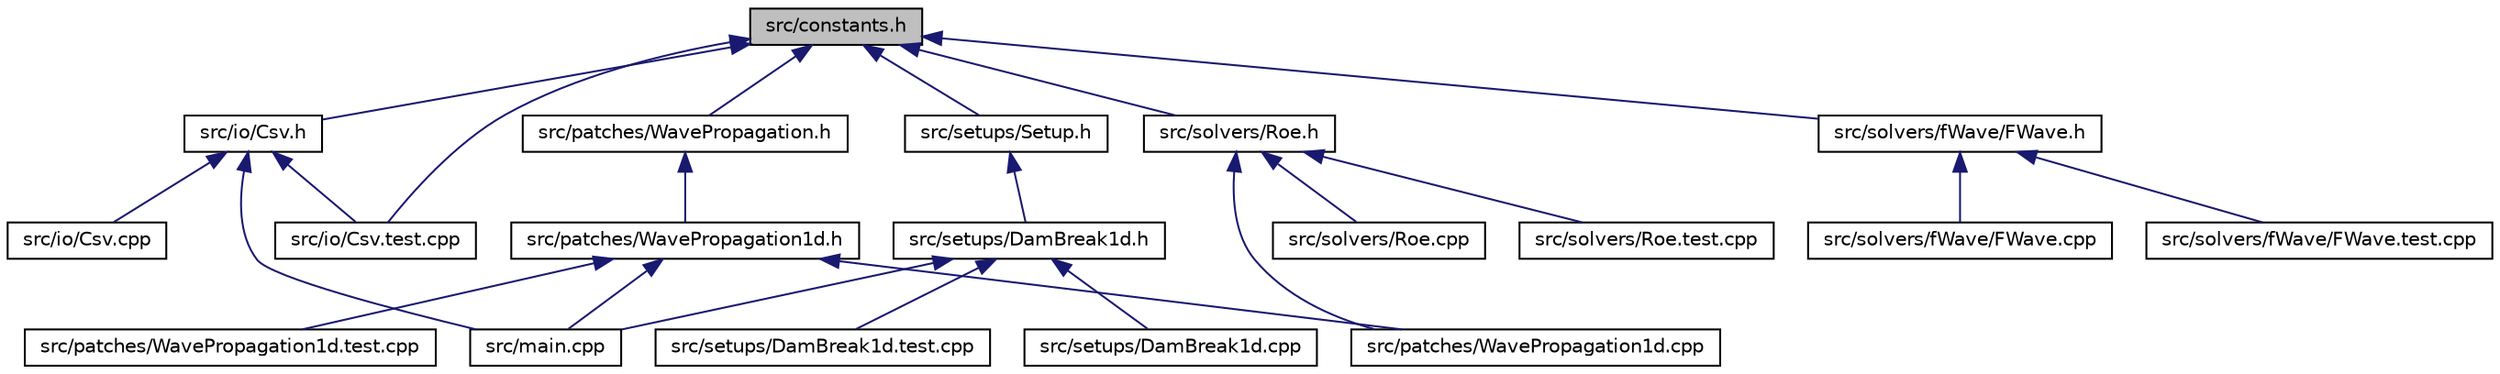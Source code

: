 digraph "src/constants.h"
{
 // LATEX_PDF_SIZE
  edge [fontname="Helvetica",fontsize="10",labelfontname="Helvetica",labelfontsize="10"];
  node [fontname="Helvetica",fontsize="10",shape=record];
  Node1 [label="src/constants.h",height=0.2,width=0.4,color="black", fillcolor="grey75", style="filled", fontcolor="black",tooltip=" "];
  Node1 -> Node2 [dir="back",color="midnightblue",fontsize="10",style="solid",fontname="Helvetica"];
  Node2 [label="src/io/Csv.h",height=0.2,width=0.4,color="black", fillcolor="white", style="filled",URL="$Csv_8h.html",tooltip=" "];
  Node2 -> Node3 [dir="back",color="midnightblue",fontsize="10",style="solid",fontname="Helvetica"];
  Node3 [label="src/io/Csv.cpp",height=0.2,width=0.4,color="black", fillcolor="white", style="filled",URL="$Csv_8cpp.html",tooltip=" "];
  Node2 -> Node4 [dir="back",color="midnightblue",fontsize="10",style="solid",fontname="Helvetica"];
  Node4 [label="src/io/Csv.test.cpp",height=0.2,width=0.4,color="black", fillcolor="white", style="filled",URL="$Csv_8test_8cpp.html",tooltip=" "];
  Node2 -> Node5 [dir="back",color="midnightblue",fontsize="10",style="solid",fontname="Helvetica"];
  Node5 [label="src/main.cpp",height=0.2,width=0.4,color="black", fillcolor="white", style="filled",URL="$main_8cpp.html",tooltip=" "];
  Node1 -> Node4 [dir="back",color="midnightblue",fontsize="10",style="solid",fontname="Helvetica"];
  Node1 -> Node6 [dir="back",color="midnightblue",fontsize="10",style="solid",fontname="Helvetica"];
  Node6 [label="src/patches/WavePropagation.h",height=0.2,width=0.4,color="black", fillcolor="white", style="filled",URL="$WavePropagation_8h.html",tooltip=" "];
  Node6 -> Node7 [dir="back",color="midnightblue",fontsize="10",style="solid",fontname="Helvetica"];
  Node7 [label="src/patches/WavePropagation1d.h",height=0.2,width=0.4,color="black", fillcolor="white", style="filled",URL="$WavePropagation1d_8h.html",tooltip=" "];
  Node7 -> Node5 [dir="back",color="midnightblue",fontsize="10",style="solid",fontname="Helvetica"];
  Node7 -> Node8 [dir="back",color="midnightblue",fontsize="10",style="solid",fontname="Helvetica"];
  Node8 [label="src/patches/WavePropagation1d.cpp",height=0.2,width=0.4,color="black", fillcolor="white", style="filled",URL="$WavePropagation1d_8cpp.html",tooltip=" "];
  Node7 -> Node9 [dir="back",color="midnightblue",fontsize="10",style="solid",fontname="Helvetica"];
  Node9 [label="src/patches/WavePropagation1d.test.cpp",height=0.2,width=0.4,color="black", fillcolor="white", style="filled",URL="$WavePropagation1d_8test_8cpp.html",tooltip=" "];
  Node1 -> Node10 [dir="back",color="midnightblue",fontsize="10",style="solid",fontname="Helvetica"];
  Node10 [label="src/setups/Setup.h",height=0.2,width=0.4,color="black", fillcolor="white", style="filled",URL="$Setup_8h.html",tooltip=" "];
  Node10 -> Node11 [dir="back",color="midnightblue",fontsize="10",style="solid",fontname="Helvetica"];
  Node11 [label="src/setups/DamBreak1d.h",height=0.2,width=0.4,color="black", fillcolor="white", style="filled",URL="$DamBreak1d_8h.html",tooltip=" "];
  Node11 -> Node5 [dir="back",color="midnightblue",fontsize="10",style="solid",fontname="Helvetica"];
  Node11 -> Node12 [dir="back",color="midnightblue",fontsize="10",style="solid",fontname="Helvetica"];
  Node12 [label="src/setups/DamBreak1d.cpp",height=0.2,width=0.4,color="black", fillcolor="white", style="filled",URL="$DamBreak1d_8cpp.html",tooltip=" "];
  Node11 -> Node13 [dir="back",color="midnightblue",fontsize="10",style="solid",fontname="Helvetica"];
  Node13 [label="src/setups/DamBreak1d.test.cpp",height=0.2,width=0.4,color="black", fillcolor="white", style="filled",URL="$DamBreak1d_8test_8cpp.html",tooltip=" "];
  Node1 -> Node14 [dir="back",color="midnightblue",fontsize="10",style="solid",fontname="Helvetica"];
  Node14 [label="src/solvers/fWave/FWave.h",height=0.2,width=0.4,color="black", fillcolor="white", style="filled",URL="$FWave_8h.html",tooltip=" "];
  Node14 -> Node15 [dir="back",color="midnightblue",fontsize="10",style="solid",fontname="Helvetica"];
  Node15 [label="src/solvers/fWave/FWave.cpp",height=0.2,width=0.4,color="black", fillcolor="white", style="filled",URL="$FWave_8cpp.html",tooltip=" "];
  Node14 -> Node16 [dir="back",color="midnightblue",fontsize="10",style="solid",fontname="Helvetica"];
  Node16 [label="src/solvers/fWave/FWave.test.cpp",height=0.2,width=0.4,color="black", fillcolor="white", style="filled",URL="$FWave_8test_8cpp.html",tooltip=" "];
  Node1 -> Node17 [dir="back",color="midnightblue",fontsize="10",style="solid",fontname="Helvetica"];
  Node17 [label="src/solvers/Roe.h",height=0.2,width=0.4,color="black", fillcolor="white", style="filled",URL="$Roe_8h.html",tooltip=" "];
  Node17 -> Node8 [dir="back",color="midnightblue",fontsize="10",style="solid",fontname="Helvetica"];
  Node17 -> Node18 [dir="back",color="midnightblue",fontsize="10",style="solid",fontname="Helvetica"];
  Node18 [label="src/solvers/Roe.cpp",height=0.2,width=0.4,color="black", fillcolor="white", style="filled",URL="$Roe_8cpp.html",tooltip=" "];
  Node17 -> Node19 [dir="back",color="midnightblue",fontsize="10",style="solid",fontname="Helvetica"];
  Node19 [label="src/solvers/Roe.test.cpp",height=0.2,width=0.4,color="black", fillcolor="white", style="filled",URL="$Roe_8test_8cpp.html",tooltip=" "];
}

